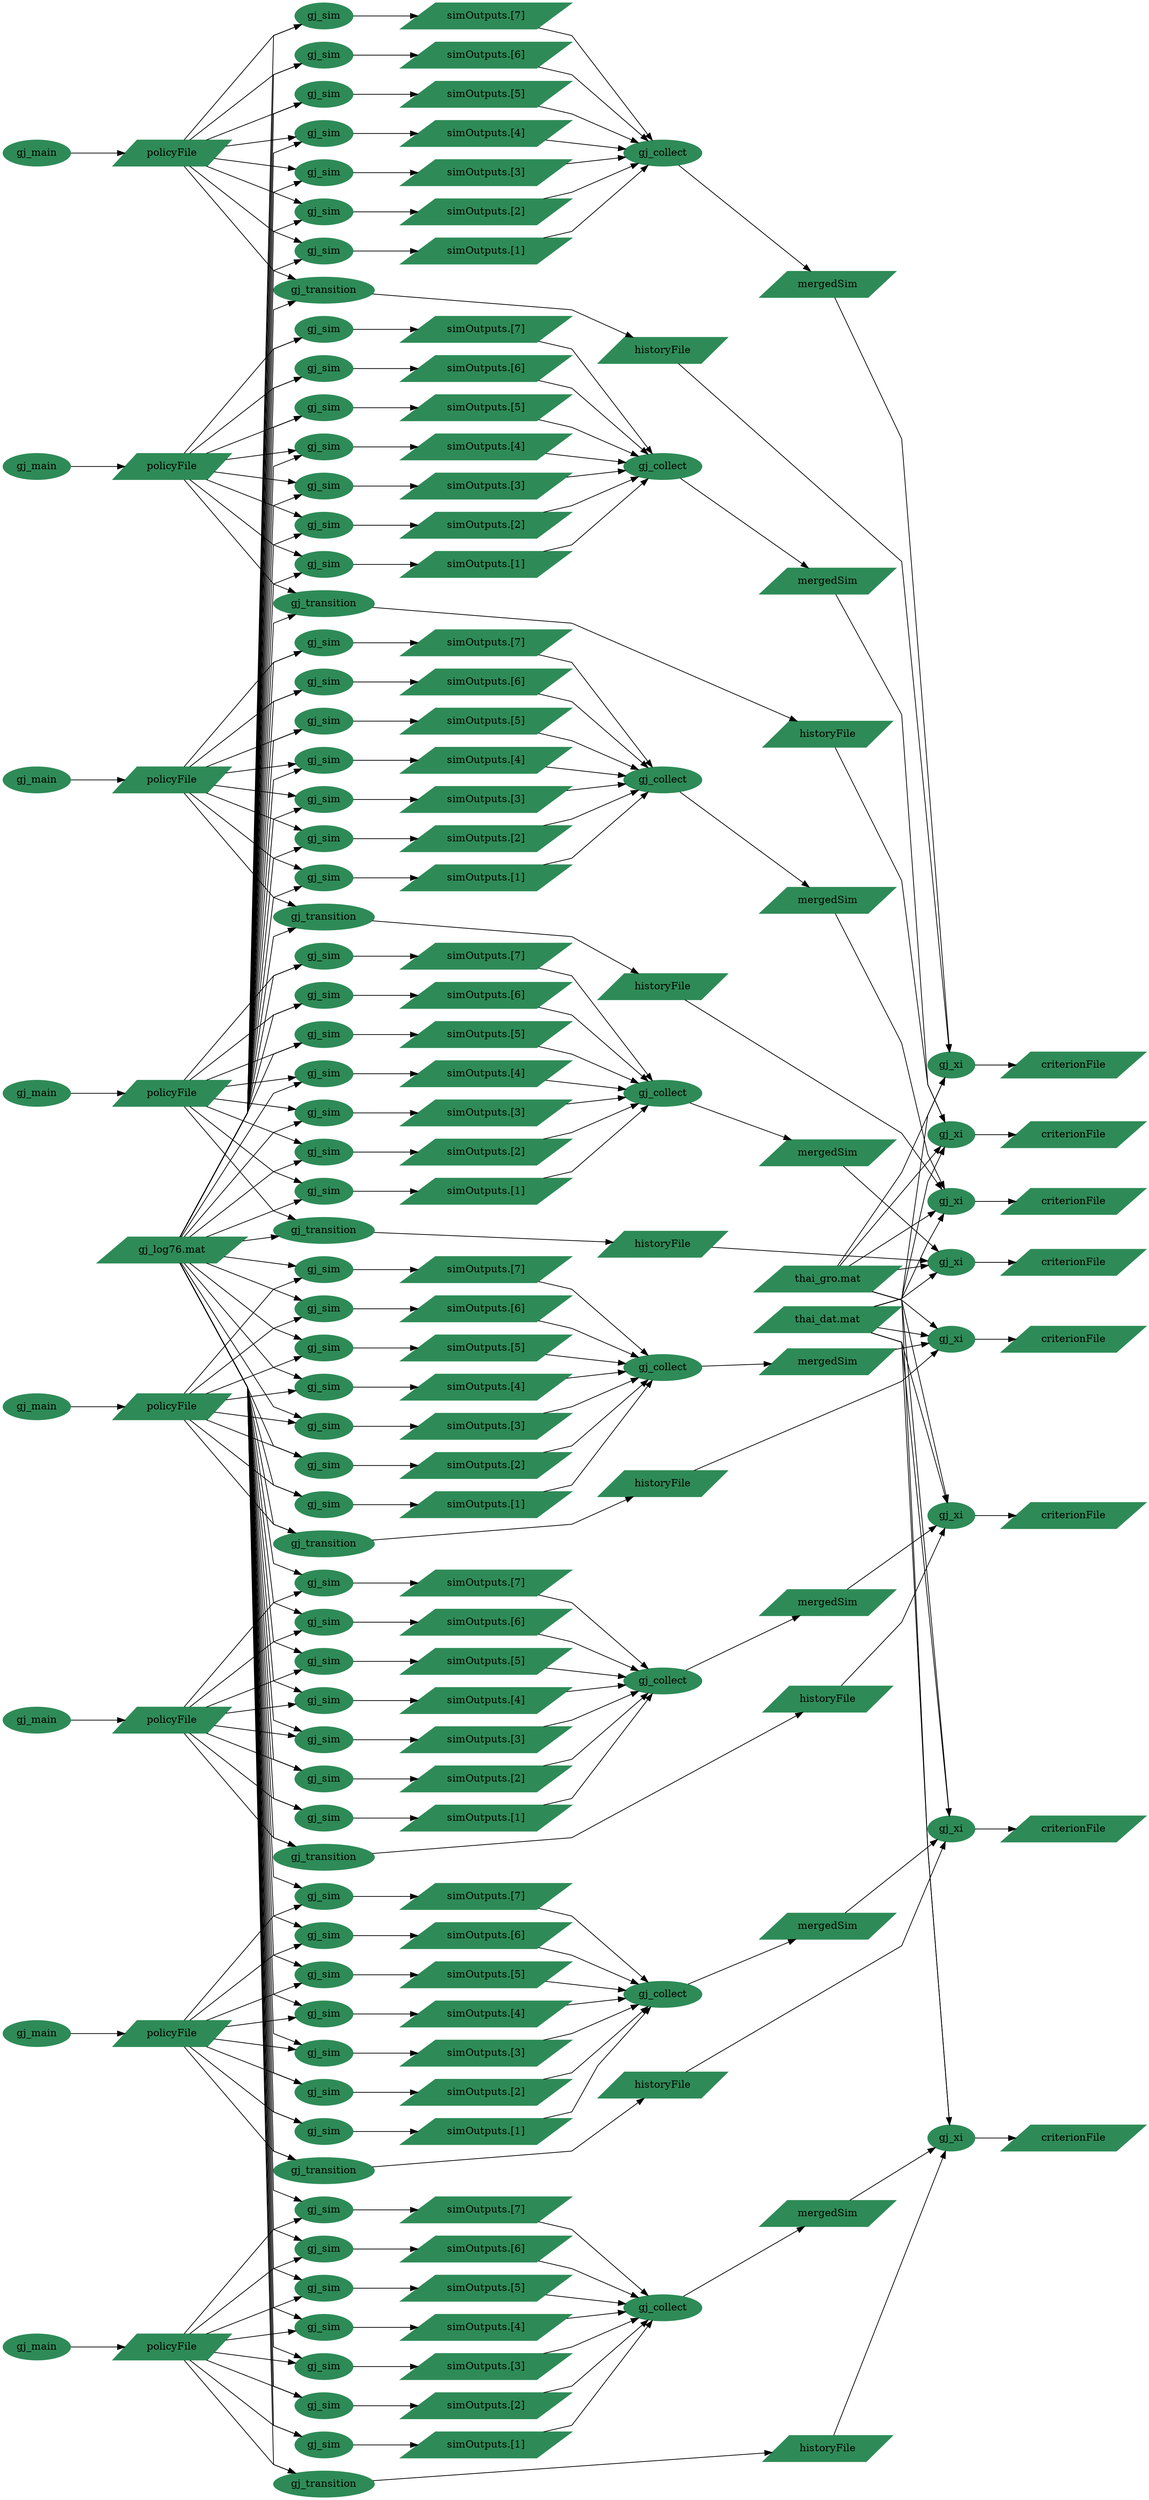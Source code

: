 digraph SwiftProvenance {
	graph [splines="compound", rankdir="LR"];
	node [color="seagreen", style="filled"];
	"3-0-0-0-0-1" [label="gj_main"]
	"policy-1-5-0.98-1.054-0.97.mat" [shape=parallelogram,label="policyFile"]
	"3-0-0-0-0-1" -> "policy-1-5-0.98-1.054-0.97.mat"
	"3-0-0-0-0-2-3" [label="gj_sim"]
	"policy-1-5-0.98-1.054-0.97.mat" [shape=parallelogram]
	"policy-1-5-0.98-1.054-0.97.mat" -> "3-0-0-0-0-2-3"
	"gj_log76.mat" [shape=parallelogram]
	"gj_log76.mat" -> "3-0-0-0-0-2-3"
	"sim-1-5-0.98-1.054-0.97_0004.mat" [shape=parallelogram,label="simOutputs.[4]"]
	"3-0-0-0-0-2-3" -> "sim-1-5-0.98-1.054-0.97_0004.mat"
	"3-0-0-0-0-2-2" [label="gj_sim"]
	"policy-1-5-0.98-1.054-0.97.mat" [shape=parallelogram]
	"policy-1-5-0.98-1.054-0.97.mat" -> "3-0-0-0-0-2-2"
	"gj_log76.mat" [shape=parallelogram]
	"gj_log76.mat" -> "3-0-0-0-0-2-2"
	"sim-1-5-0.98-1.054-0.97_0003.mat" [shape=parallelogram,label="simOutputs.[3]"]
	"3-0-0-0-0-2-2" -> "sim-1-5-0.98-1.054-0.97_0003.mat"
	"3-0-0-0-0-2-1" [label="gj_sim"]
	"policy-1-5-0.98-1.054-0.97.mat" [shape=parallelogram]
	"policy-1-5-0.98-1.054-0.97.mat" -> "3-0-0-0-0-2-1"
	"gj_log76.mat" [shape=parallelogram]
	"gj_log76.mat" -> "3-0-0-0-0-2-1"
	"sim-1-5-0.98-1.054-0.97_0002.mat" [shape=parallelogram,label="simOutputs.[2]"]
	"3-0-0-0-0-2-1" -> "sim-1-5-0.98-1.054-0.97_0002.mat"
	"3-0-0-0-0-2-0" [label="gj_sim"]
	"policy-1-5-0.98-1.054-0.97.mat" [shape=parallelogram]
	"policy-1-5-0.98-1.054-0.97.mat" -> "3-0-0-0-0-2-0"
	"gj_log76.mat" [shape=parallelogram]
	"gj_log76.mat" -> "3-0-0-0-0-2-0"
	"sim-1-5-0.98-1.054-0.97_0001.mat" [shape=parallelogram,label="simOutputs.[1]"]
	"3-0-0-0-0-2-0" -> "sim-1-5-0.98-1.054-0.97_0001.mat"
	"3-0-0-0-0-2-6" [label="gj_sim"]
	"policy-1-5-0.98-1.054-0.97.mat" [shape=parallelogram]
	"policy-1-5-0.98-1.054-0.97.mat" -> "3-0-0-0-0-2-6"
	"gj_log76.mat" [shape=parallelogram]
	"gj_log76.mat" -> "3-0-0-0-0-2-6"
	"sim-1-5-0.98-1.054-0.97_0007.mat" [shape=parallelogram,label="simOutputs.[7]"]
	"3-0-0-0-0-2-6" -> "sim-1-5-0.98-1.054-0.97_0007.mat"
	"3-0-0-0-0-2-5" [label="gj_sim"]
	"policy-1-5-0.98-1.054-0.97.mat" [shape=parallelogram]
	"policy-1-5-0.98-1.054-0.97.mat" -> "3-0-0-0-0-2-5"
	"gj_log76.mat" [shape=parallelogram]
	"gj_log76.mat" -> "3-0-0-0-0-2-5"
	"sim-1-5-0.98-1.054-0.97_0006.mat" [shape=parallelogram,label="simOutputs.[6]"]
	"3-0-0-0-0-2-5" -> "sim-1-5-0.98-1.054-0.97_0006.mat"
	"3-0-0-0-0-2-4" [label="gj_sim"]
	"policy-1-5-0.98-1.054-0.97.mat" [shape=parallelogram]
	"policy-1-5-0.98-1.054-0.97.mat" -> "3-0-0-0-0-2-4"
	"gj_log76.mat" [shape=parallelogram]
	"gj_log76.mat" -> "3-0-0-0-0-2-4"
	"sim-1-5-0.98-1.054-0.97_0005.mat" [shape=parallelogram,label="simOutputs.[5]"]
	"3-0-0-0-0-2-4" -> "sim-1-5-0.98-1.054-0.97_0005.mat"
	"3-0-0-0-0-3" [label="gj_collect"]
	"sim-1-5-0.98-1.054-0.97_0003.mat" [shape=parallelogram]
	"sim-1-5-0.98-1.054-0.97_0003.mat" -> "3-0-0-0-0-3"
	"sim-1-5-0.98-1.054-0.97_0002.mat" [shape=parallelogram]
	"sim-1-5-0.98-1.054-0.97_0002.mat" -> "3-0-0-0-0-3"
	"sim-1-5-0.98-1.054-0.97_0001.mat" [shape=parallelogram]
	"sim-1-5-0.98-1.054-0.97_0001.mat" -> "3-0-0-0-0-3"
	"sim-1-5-0.98-1.054-0.97_0007.mat" [shape=parallelogram]
	"sim-1-5-0.98-1.054-0.97_0007.mat" -> "3-0-0-0-0-3"
	"sim-1-5-0.98-1.054-0.97_0006.mat" [shape=parallelogram]
	"sim-1-5-0.98-1.054-0.97_0006.mat" -> "3-0-0-0-0-3"
	"sim-1-5-0.98-1.054-0.97_0005.mat" [shape=parallelogram]
	"sim-1-5-0.98-1.054-0.97_0005.mat" -> "3-0-0-0-0-3"
	"sim-1-5-0.98-1.054-0.97_0004.mat" [shape=parallelogram]
	"sim-1-5-0.98-1.054-0.97_0004.mat" -> "3-0-0-0-0-3"
	"mergedSim-1-5-0.98-1.054-0.97.mat" [shape=parallelogram,label="mergedSim"]
	"3-0-0-0-0-3" -> "mergedSim-1-5-0.98-1.054-0.97.mat"
	"3-0-0-0-0-4" [label="gj_transition"]
	"policy-1-5-0.98-1.054-0.97.mat" [shape=parallelogram]
	"policy-1-5-0.98-1.054-0.97.mat" -> "3-0-0-0-0-4"
	"gj_log76.mat" [shape=parallelogram]
	"gj_log76.mat" -> "3-0-0-0-0-4"
	"history-1-5-0.98-1.054-0.97.mat" [shape=parallelogram,label="historyFile"]
	"3-0-0-0-0-4" -> "history-1-5-0.98-1.054-0.97.mat"
	"3-0-0-0-0-5" [label="gj_xi"]
	"history-1-5-0.98-1.054-0.97.mat" [shape=parallelogram]
	"history-1-5-0.98-1.054-0.97.mat" -> "3-0-0-0-0-5"
	"mergedSim-1-5-0.98-1.054-0.97.mat" [shape=parallelogram]
	"mergedSim-1-5-0.98-1.054-0.97.mat" -> "3-0-0-0-0-5"
	"thai_gro.mat" [shape=parallelogram]
	"thai_gro.mat" -> "3-0-0-0-0-5"
	"thai_dat.mat" [shape=parallelogram]
	"thai_dat.mat" -> "3-0-0-0-0-5"
	"criterion-1-5-0.98-1.054-0.97.mat" [shape=parallelogram,label="criterionFile"]
	"3-0-0-0-0-5" -> "criterion-1-5-0.98-1.054-0.97.mat"
	"2-0-0-0-0-1" [label="gj_main"]
	"policy-1-5-0.98-1.054-0.965.mat" [shape=parallelogram,label="policyFile"]
	"2-0-0-0-0-1" -> "policy-1-5-0.98-1.054-0.965.mat"
	"2-0-0-0-0-2-3" [label="gj_sim"]
	"policy-1-5-0.98-1.054-0.965.mat" [shape=parallelogram]
	"policy-1-5-0.98-1.054-0.965.mat" -> "2-0-0-0-0-2-3"
	"gj_log76.mat" [shape=parallelogram]
	"gj_log76.mat" -> "2-0-0-0-0-2-3"
	"sim-1-5-0.98-1.054-0.965_0004.mat" [shape=parallelogram,label="simOutputs.[4]"]
	"2-0-0-0-0-2-3" -> "sim-1-5-0.98-1.054-0.965_0004.mat"
	"2-0-0-0-0-2-2" [label="gj_sim"]
	"policy-1-5-0.98-1.054-0.965.mat" [shape=parallelogram]
	"policy-1-5-0.98-1.054-0.965.mat" -> "2-0-0-0-0-2-2"
	"gj_log76.mat" [shape=parallelogram]
	"gj_log76.mat" -> "2-0-0-0-0-2-2"
	"sim-1-5-0.98-1.054-0.965_0003.mat" [shape=parallelogram,label="simOutputs.[3]"]
	"2-0-0-0-0-2-2" -> "sim-1-5-0.98-1.054-0.965_0003.mat"
	"2-0-0-0-0-2-1" [label="gj_sim"]
	"policy-1-5-0.98-1.054-0.965.mat" [shape=parallelogram]
	"policy-1-5-0.98-1.054-0.965.mat" -> "2-0-0-0-0-2-1"
	"gj_log76.mat" [shape=parallelogram]
	"gj_log76.mat" -> "2-0-0-0-0-2-1"
	"sim-1-5-0.98-1.054-0.965_0002.mat" [shape=parallelogram,label="simOutputs.[2]"]
	"2-0-0-0-0-2-1" -> "sim-1-5-0.98-1.054-0.965_0002.mat"
	"2-0-0-0-0-2-0" [label="gj_sim"]
	"policy-1-5-0.98-1.054-0.965.mat" [shape=parallelogram]
	"policy-1-5-0.98-1.054-0.965.mat" -> "2-0-0-0-0-2-0"
	"gj_log76.mat" [shape=parallelogram]
	"gj_log76.mat" -> "2-0-0-0-0-2-0"
	"sim-1-5-0.98-1.054-0.965_0001.mat" [shape=parallelogram,label="simOutputs.[1]"]
	"2-0-0-0-0-2-0" -> "sim-1-5-0.98-1.054-0.965_0001.mat"
	"2-0-0-0-0-2-6" [label="gj_sim"]
	"policy-1-5-0.98-1.054-0.965.mat" [shape=parallelogram]
	"policy-1-5-0.98-1.054-0.965.mat" -> "2-0-0-0-0-2-6"
	"gj_log76.mat" [shape=parallelogram]
	"gj_log76.mat" -> "2-0-0-0-0-2-6"
	"sim-1-5-0.98-1.054-0.965_0007.mat" [shape=parallelogram,label="simOutputs.[7]"]
	"2-0-0-0-0-2-6" -> "sim-1-5-0.98-1.054-0.965_0007.mat"
	"2-0-0-0-0-2-5" [label="gj_sim"]
	"policy-1-5-0.98-1.054-0.965.mat" [shape=parallelogram]
	"policy-1-5-0.98-1.054-0.965.mat" -> "2-0-0-0-0-2-5"
	"gj_log76.mat" [shape=parallelogram]
	"gj_log76.mat" -> "2-0-0-0-0-2-5"
	"sim-1-5-0.98-1.054-0.965_0006.mat" [shape=parallelogram,label="simOutputs.[6]"]
	"2-0-0-0-0-2-5" -> "sim-1-5-0.98-1.054-0.965_0006.mat"
	"2-0-0-0-0-2-4" [label="gj_sim"]
	"policy-1-5-0.98-1.054-0.965.mat" [shape=parallelogram]
	"policy-1-5-0.98-1.054-0.965.mat" -> "2-0-0-0-0-2-4"
	"gj_log76.mat" [shape=parallelogram]
	"gj_log76.mat" -> "2-0-0-0-0-2-4"
	"sim-1-5-0.98-1.054-0.965_0005.mat" [shape=parallelogram,label="simOutputs.[5]"]
	"2-0-0-0-0-2-4" -> "sim-1-5-0.98-1.054-0.965_0005.mat"
	"2-0-0-0-0-3" [label="gj_collect"]
	"sim-1-5-0.98-1.054-0.965_0003.mat" [shape=parallelogram]
	"sim-1-5-0.98-1.054-0.965_0003.mat" -> "2-0-0-0-0-3"
	"sim-1-5-0.98-1.054-0.965_0002.mat" [shape=parallelogram]
	"sim-1-5-0.98-1.054-0.965_0002.mat" -> "2-0-0-0-0-3"
	"sim-1-5-0.98-1.054-0.965_0001.mat" [shape=parallelogram]
	"sim-1-5-0.98-1.054-0.965_0001.mat" -> "2-0-0-0-0-3"
	"sim-1-5-0.98-1.054-0.965_0007.mat" [shape=parallelogram]
	"sim-1-5-0.98-1.054-0.965_0007.mat" -> "2-0-0-0-0-3"
	"sim-1-5-0.98-1.054-0.965_0006.mat" [shape=parallelogram]
	"sim-1-5-0.98-1.054-0.965_0006.mat" -> "2-0-0-0-0-3"
	"sim-1-5-0.98-1.054-0.965_0005.mat" [shape=parallelogram]
	"sim-1-5-0.98-1.054-0.965_0005.mat" -> "2-0-0-0-0-3"
	"sim-1-5-0.98-1.054-0.965_0004.mat" [shape=parallelogram]
	"sim-1-5-0.98-1.054-0.965_0004.mat" -> "2-0-0-0-0-3"
	"mergedSim-1-5-0.98-1.054-0.965.mat" [shape=parallelogram,label="mergedSim"]
	"2-0-0-0-0-3" -> "mergedSim-1-5-0.98-1.054-0.965.mat"
	"2-0-0-0-0-4" [label="gj_transition"]
	"policy-1-5-0.98-1.054-0.965.mat" [shape=parallelogram]
	"policy-1-5-0.98-1.054-0.965.mat" -> "2-0-0-0-0-4"
	"gj_log76.mat" [shape=parallelogram]
	"gj_log76.mat" -> "2-0-0-0-0-4"
	"history-1-5-0.98-1.054-0.965.mat" [shape=parallelogram,label="historyFile"]
	"2-0-0-0-0-4" -> "history-1-5-0.98-1.054-0.965.mat"
	"2-0-0-0-0-5" [label="gj_xi"]
	"history-1-5-0.98-1.054-0.965.mat" [shape=parallelogram]
	"history-1-5-0.98-1.054-0.965.mat" -> "2-0-0-0-0-5"
	"mergedSim-1-5-0.98-1.054-0.965.mat" [shape=parallelogram]
	"mergedSim-1-5-0.98-1.054-0.965.mat" -> "2-0-0-0-0-5"
	"thai_gro.mat" [shape=parallelogram]
	"thai_gro.mat" -> "2-0-0-0-0-5"
	"thai_dat.mat" [shape=parallelogram]
	"thai_dat.mat" -> "2-0-0-0-0-5"
	"criterion-1-5-0.98-1.054-0.965.mat" [shape=parallelogram,label="criterionFile"]
	"2-0-0-0-0-5" -> "criterion-1-5-0.98-1.054-0.965.mat"
	"1-0-0-0-0-1" [label="gj_main"]
	"policy-1-5-0.98-1.054-0.96.mat" [shape=parallelogram,label="policyFile"]
	"1-0-0-0-0-1" -> "policy-1-5-0.98-1.054-0.96.mat"
	"1-0-0-0-0-2-3" [label="gj_sim"]
	"policy-1-5-0.98-1.054-0.96.mat" [shape=parallelogram]
	"policy-1-5-0.98-1.054-0.96.mat" -> "1-0-0-0-0-2-3"
	"gj_log76.mat" [shape=parallelogram]
	"gj_log76.mat" -> "1-0-0-0-0-2-3"
	"sim-1-5-0.98-1.054-0.96_0004.mat" [shape=parallelogram,label="simOutputs.[4]"]
	"1-0-0-0-0-2-3" -> "sim-1-5-0.98-1.054-0.96_0004.mat"
	"1-0-0-0-0-2-2" [label="gj_sim"]
	"policy-1-5-0.98-1.054-0.96.mat" [shape=parallelogram]
	"policy-1-5-0.98-1.054-0.96.mat" -> "1-0-0-0-0-2-2"
	"gj_log76.mat" [shape=parallelogram]
	"gj_log76.mat" -> "1-0-0-0-0-2-2"
	"sim-1-5-0.98-1.054-0.96_0003.mat" [shape=parallelogram,label="simOutputs.[3]"]
	"1-0-0-0-0-2-2" -> "sim-1-5-0.98-1.054-0.96_0003.mat"
	"1-0-0-0-0-2-1" [label="gj_sim"]
	"policy-1-5-0.98-1.054-0.96.mat" [shape=parallelogram]
	"policy-1-5-0.98-1.054-0.96.mat" -> "1-0-0-0-0-2-1"
	"gj_log76.mat" [shape=parallelogram]
	"gj_log76.mat" -> "1-0-0-0-0-2-1"
	"sim-1-5-0.98-1.054-0.96_0002.mat" [shape=parallelogram,label="simOutputs.[2]"]
	"1-0-0-0-0-2-1" -> "sim-1-5-0.98-1.054-0.96_0002.mat"
	"1-0-0-0-0-2-0" [label="gj_sim"]
	"policy-1-5-0.98-1.054-0.96.mat" [shape=parallelogram]
	"policy-1-5-0.98-1.054-0.96.mat" -> "1-0-0-0-0-2-0"
	"gj_log76.mat" [shape=parallelogram]
	"gj_log76.mat" -> "1-0-0-0-0-2-0"
	"sim-1-5-0.98-1.054-0.96_0001.mat" [shape=parallelogram,label="simOutputs.[1]"]
	"1-0-0-0-0-2-0" -> "sim-1-5-0.98-1.054-0.96_0001.mat"
	"1-0-0-0-0-2-6" [label="gj_sim"]
	"policy-1-5-0.98-1.054-0.96.mat" [shape=parallelogram]
	"policy-1-5-0.98-1.054-0.96.mat" -> "1-0-0-0-0-2-6"
	"gj_log76.mat" [shape=parallelogram]
	"gj_log76.mat" -> "1-0-0-0-0-2-6"
	"sim-1-5-0.98-1.054-0.96_0007.mat" [shape=parallelogram,label="simOutputs.[7]"]
	"1-0-0-0-0-2-6" -> "sim-1-5-0.98-1.054-0.96_0007.mat"
	"1-0-0-0-0-2-5" [label="gj_sim"]
	"policy-1-5-0.98-1.054-0.96.mat" [shape=parallelogram]
	"policy-1-5-0.98-1.054-0.96.mat" -> "1-0-0-0-0-2-5"
	"gj_log76.mat" [shape=parallelogram]
	"gj_log76.mat" -> "1-0-0-0-0-2-5"
	"sim-1-5-0.98-1.054-0.96_0006.mat" [shape=parallelogram,label="simOutputs.[6]"]
	"1-0-0-0-0-2-5" -> "sim-1-5-0.98-1.054-0.96_0006.mat"
	"1-0-0-0-0-2-4" [label="gj_sim"]
	"policy-1-5-0.98-1.054-0.96.mat" [shape=parallelogram]
	"policy-1-5-0.98-1.054-0.96.mat" -> "1-0-0-0-0-2-4"
	"gj_log76.mat" [shape=parallelogram]
	"gj_log76.mat" -> "1-0-0-0-0-2-4"
	"sim-1-5-0.98-1.054-0.96_0005.mat" [shape=parallelogram,label="simOutputs.[5]"]
	"1-0-0-0-0-2-4" -> "sim-1-5-0.98-1.054-0.96_0005.mat"
	"1-0-0-0-0-3" [label="gj_collect"]
	"sim-1-5-0.98-1.054-0.96_0003.mat" [shape=parallelogram]
	"sim-1-5-0.98-1.054-0.96_0003.mat" -> "1-0-0-0-0-3"
	"sim-1-5-0.98-1.054-0.96_0002.mat" [shape=parallelogram]
	"sim-1-5-0.98-1.054-0.96_0002.mat" -> "1-0-0-0-0-3"
	"sim-1-5-0.98-1.054-0.96_0001.mat" [shape=parallelogram]
	"sim-1-5-0.98-1.054-0.96_0001.mat" -> "1-0-0-0-0-3"
	"sim-1-5-0.98-1.054-0.96_0007.mat" [shape=parallelogram]
	"sim-1-5-0.98-1.054-0.96_0007.mat" -> "1-0-0-0-0-3"
	"sim-1-5-0.98-1.054-0.96_0006.mat" [shape=parallelogram]
	"sim-1-5-0.98-1.054-0.96_0006.mat" -> "1-0-0-0-0-3"
	"sim-1-5-0.98-1.054-0.96_0005.mat" [shape=parallelogram]
	"sim-1-5-0.98-1.054-0.96_0005.mat" -> "1-0-0-0-0-3"
	"sim-1-5-0.98-1.054-0.96_0004.mat" [shape=parallelogram]
	"sim-1-5-0.98-1.054-0.96_0004.mat" -> "1-0-0-0-0-3"
	"mergedSim-1-5-0.98-1.054-0.96.mat" [shape=parallelogram,label="mergedSim"]
	"1-0-0-0-0-3" -> "mergedSim-1-5-0.98-1.054-0.96.mat"
	"1-0-0-0-0-4" [label="gj_transition"]
	"policy-1-5-0.98-1.054-0.96.mat" [shape=parallelogram]
	"policy-1-5-0.98-1.054-0.96.mat" -> "1-0-0-0-0-4"
	"gj_log76.mat" [shape=parallelogram]
	"gj_log76.mat" -> "1-0-0-0-0-4"
	"history-1-5-0.98-1.054-0.96.mat" [shape=parallelogram,label="historyFile"]
	"1-0-0-0-0-4" -> "history-1-5-0.98-1.054-0.96.mat"
	"1-0-0-0-0-5" [label="gj_xi"]
	"history-1-5-0.98-1.054-0.96.mat" [shape=parallelogram]
	"history-1-5-0.98-1.054-0.96.mat" -> "1-0-0-0-0-5"
	"mergedSim-1-5-0.98-1.054-0.96.mat" [shape=parallelogram]
	"mergedSim-1-5-0.98-1.054-0.96.mat" -> "1-0-0-0-0-5"
	"thai_gro.mat" [shape=parallelogram]
	"thai_gro.mat" -> "1-0-0-0-0-5"
	"thai_dat.mat" [shape=parallelogram]
	"thai_dat.mat" -> "1-0-0-0-0-5"
	"criterion-1-5-0.98-1.054-0.96.mat" [shape=parallelogram,label="criterionFile"]
	"1-0-0-0-0-5" -> "criterion-1-5-0.98-1.054-0.96.mat"
	"0-0-0-0-0-1" [label="gj_main"]
	"policy-1-5-0.98-1.054-0.955.mat" [shape=parallelogram,label="policyFile"]
	"0-0-0-0-0-1" -> "policy-1-5-0.98-1.054-0.955.mat"
	"0-0-0-0-0-2-3" [label="gj_sim"]
	"policy-1-5-0.98-1.054-0.955.mat" [shape=parallelogram]
	"policy-1-5-0.98-1.054-0.955.mat" -> "0-0-0-0-0-2-3"
	"gj_log76.mat" [shape=parallelogram]
	"gj_log76.mat" -> "0-0-0-0-0-2-3"
	"sim-1-5-0.98-1.054-0.955_0004.mat" [shape=parallelogram,label="simOutputs.[4]"]
	"0-0-0-0-0-2-3" -> "sim-1-5-0.98-1.054-0.955_0004.mat"
	"0-0-0-0-0-2-2" [label="gj_sim"]
	"policy-1-5-0.98-1.054-0.955.mat" [shape=parallelogram]
	"policy-1-5-0.98-1.054-0.955.mat" -> "0-0-0-0-0-2-2"
	"gj_log76.mat" [shape=parallelogram]
	"gj_log76.mat" -> "0-0-0-0-0-2-2"
	"sim-1-5-0.98-1.054-0.955_0003.mat" [shape=parallelogram,label="simOutputs.[3]"]
	"0-0-0-0-0-2-2" -> "sim-1-5-0.98-1.054-0.955_0003.mat"
	"0-0-0-0-0-2-1" [label="gj_sim"]
	"policy-1-5-0.98-1.054-0.955.mat" [shape=parallelogram]
	"policy-1-5-0.98-1.054-0.955.mat" -> "0-0-0-0-0-2-1"
	"gj_log76.mat" [shape=parallelogram]
	"gj_log76.mat" -> "0-0-0-0-0-2-1"
	"sim-1-5-0.98-1.054-0.955_0002.mat" [shape=parallelogram,label="simOutputs.[2]"]
	"0-0-0-0-0-2-1" -> "sim-1-5-0.98-1.054-0.955_0002.mat"
	"0-0-0-0-0-2-0" [label="gj_sim"]
	"policy-1-5-0.98-1.054-0.955.mat" [shape=parallelogram]
	"policy-1-5-0.98-1.054-0.955.mat" -> "0-0-0-0-0-2-0"
	"gj_log76.mat" [shape=parallelogram]
	"gj_log76.mat" -> "0-0-0-0-0-2-0"
	"sim-1-5-0.98-1.054-0.955_0001.mat" [shape=parallelogram,label="simOutputs.[1]"]
	"0-0-0-0-0-2-0" -> "sim-1-5-0.98-1.054-0.955_0001.mat"
	"0-0-0-0-0-2-6" [label="gj_sim"]
	"policy-1-5-0.98-1.054-0.955.mat" [shape=parallelogram]
	"policy-1-5-0.98-1.054-0.955.mat" -> "0-0-0-0-0-2-6"
	"gj_log76.mat" [shape=parallelogram]
	"gj_log76.mat" -> "0-0-0-0-0-2-6"
	"sim-1-5-0.98-1.054-0.955_0007.mat" [shape=parallelogram,label="simOutputs.[7]"]
	"0-0-0-0-0-2-6" -> "sim-1-5-0.98-1.054-0.955_0007.mat"
	"0-0-0-0-0-2-5" [label="gj_sim"]
	"policy-1-5-0.98-1.054-0.955.mat" [shape=parallelogram]
	"policy-1-5-0.98-1.054-0.955.mat" -> "0-0-0-0-0-2-5"
	"gj_log76.mat" [shape=parallelogram]
	"gj_log76.mat" -> "0-0-0-0-0-2-5"
	"sim-1-5-0.98-1.054-0.955_0006.mat" [shape=parallelogram,label="simOutputs.[6]"]
	"0-0-0-0-0-2-5" -> "sim-1-5-0.98-1.054-0.955_0006.mat"
	"0-0-0-0-0-2-4" [label="gj_sim"]
	"policy-1-5-0.98-1.054-0.955.mat" [shape=parallelogram]
	"policy-1-5-0.98-1.054-0.955.mat" -> "0-0-0-0-0-2-4"
	"gj_log76.mat" [shape=parallelogram]
	"gj_log76.mat" -> "0-0-0-0-0-2-4"
	"sim-1-5-0.98-1.054-0.955_0005.mat" [shape=parallelogram,label="simOutputs.[5]"]
	"0-0-0-0-0-2-4" -> "sim-1-5-0.98-1.054-0.955_0005.mat"
	"0-0-0-0-0-3" [label="gj_collect"]
	"sim-1-5-0.98-1.054-0.955_0003.mat" [shape=parallelogram]
	"sim-1-5-0.98-1.054-0.955_0003.mat" -> "0-0-0-0-0-3"
	"sim-1-5-0.98-1.054-0.955_0002.mat" [shape=parallelogram]
	"sim-1-5-0.98-1.054-0.955_0002.mat" -> "0-0-0-0-0-3"
	"sim-1-5-0.98-1.054-0.955_0001.mat" [shape=parallelogram]
	"sim-1-5-0.98-1.054-0.955_0001.mat" -> "0-0-0-0-0-3"
	"sim-1-5-0.98-1.054-0.955_0007.mat" [shape=parallelogram]
	"sim-1-5-0.98-1.054-0.955_0007.mat" -> "0-0-0-0-0-3"
	"sim-1-5-0.98-1.054-0.955_0006.mat" [shape=parallelogram]
	"sim-1-5-0.98-1.054-0.955_0006.mat" -> "0-0-0-0-0-3"
	"sim-1-5-0.98-1.054-0.955_0005.mat" [shape=parallelogram]
	"sim-1-5-0.98-1.054-0.955_0005.mat" -> "0-0-0-0-0-3"
	"sim-1-5-0.98-1.054-0.955_0004.mat" [shape=parallelogram]
	"sim-1-5-0.98-1.054-0.955_0004.mat" -> "0-0-0-0-0-3"
	"mergedSim-1-5-0.98-1.054-0.955.mat" [shape=parallelogram,label="mergedSim"]
	"0-0-0-0-0-3" -> "mergedSim-1-5-0.98-1.054-0.955.mat"
	"0-0-0-0-0-4" [label="gj_transition"]
	"policy-1-5-0.98-1.054-0.955.mat" [shape=parallelogram]
	"policy-1-5-0.98-1.054-0.955.mat" -> "0-0-0-0-0-4"
	"gj_log76.mat" [shape=parallelogram]
	"gj_log76.mat" -> "0-0-0-0-0-4"
	"history-1-5-0.98-1.054-0.955.mat" [shape=parallelogram,label="historyFile"]
	"0-0-0-0-0-4" -> "history-1-5-0.98-1.054-0.955.mat"
	"0-0-0-0-0-5" [label="gj_xi"]
	"history-1-5-0.98-1.054-0.955.mat" [shape=parallelogram]
	"history-1-5-0.98-1.054-0.955.mat" -> "0-0-0-0-0-5"
	"mergedSim-1-5-0.98-1.054-0.955.mat" [shape=parallelogram]
	"mergedSim-1-5-0.98-1.054-0.955.mat" -> "0-0-0-0-0-5"
	"thai_gro.mat" [shape=parallelogram]
	"thai_gro.mat" -> "0-0-0-0-0-5"
	"thai_dat.mat" [shape=parallelogram]
	"thai_dat.mat" -> "0-0-0-0-0-5"
	"criterion-1-5-0.98-1.054-0.955.mat" [shape=parallelogram,label="criterionFile"]
	"0-0-0-0-0-5" -> "criterion-1-5-0.98-1.054-0.955.mat"
	"7-0-0-0-0-1" [label="gj_main"]
	"policy-1-5-0.98-1.054-0.99.mat" [shape=parallelogram,label="policyFile"]
	"7-0-0-0-0-1" -> "policy-1-5-0.98-1.054-0.99.mat"
	"7-0-0-0-0-2-3" [label="gj_sim"]
	"policy-1-5-0.98-1.054-0.99.mat" [shape=parallelogram]
	"policy-1-5-0.98-1.054-0.99.mat" -> "7-0-0-0-0-2-3"
	"gj_log76.mat" [shape=parallelogram]
	"gj_log76.mat" -> "7-0-0-0-0-2-3"
	"sim-1-5-0.98-1.054-0.99_0004.mat" [shape=parallelogram,label="simOutputs.[4]"]
	"7-0-0-0-0-2-3" -> "sim-1-5-0.98-1.054-0.99_0004.mat"
	"7-0-0-0-0-2-2" [label="gj_sim"]
	"policy-1-5-0.98-1.054-0.99.mat" [shape=parallelogram]
	"policy-1-5-0.98-1.054-0.99.mat" -> "7-0-0-0-0-2-2"
	"gj_log76.mat" [shape=parallelogram]
	"gj_log76.mat" -> "7-0-0-0-0-2-2"
	"sim-1-5-0.98-1.054-0.99_0003.mat" [shape=parallelogram,label="simOutputs.[3]"]
	"7-0-0-0-0-2-2" -> "sim-1-5-0.98-1.054-0.99_0003.mat"
	"7-0-0-0-0-2-1" [label="gj_sim"]
	"policy-1-5-0.98-1.054-0.99.mat" [shape=parallelogram]
	"policy-1-5-0.98-1.054-0.99.mat" -> "7-0-0-0-0-2-1"
	"gj_log76.mat" [shape=parallelogram]
	"gj_log76.mat" -> "7-0-0-0-0-2-1"
	"sim-1-5-0.98-1.054-0.99_0002.mat" [shape=parallelogram,label="simOutputs.[2]"]
	"7-0-0-0-0-2-1" -> "sim-1-5-0.98-1.054-0.99_0002.mat"
	"7-0-0-0-0-2-0" [label="gj_sim"]
	"policy-1-5-0.98-1.054-0.99.mat" [shape=parallelogram]
	"policy-1-5-0.98-1.054-0.99.mat" -> "7-0-0-0-0-2-0"
	"gj_log76.mat" [shape=parallelogram]
	"gj_log76.mat" -> "7-0-0-0-0-2-0"
	"sim-1-5-0.98-1.054-0.99_0001.mat" [shape=parallelogram,label="simOutputs.[1]"]
	"7-0-0-0-0-2-0" -> "sim-1-5-0.98-1.054-0.99_0001.mat"
	"7-0-0-0-0-2-6" [label="gj_sim"]
	"policy-1-5-0.98-1.054-0.99.mat" [shape=parallelogram]
	"policy-1-5-0.98-1.054-0.99.mat" -> "7-0-0-0-0-2-6"
	"gj_log76.mat" [shape=parallelogram]
	"gj_log76.mat" -> "7-0-0-0-0-2-6"
	"sim-1-5-0.98-1.054-0.99_0007.mat" [shape=parallelogram,label="simOutputs.[7]"]
	"7-0-0-0-0-2-6" -> "sim-1-5-0.98-1.054-0.99_0007.mat"
	"7-0-0-0-0-2-5" [label="gj_sim"]
	"policy-1-5-0.98-1.054-0.99.mat" [shape=parallelogram]
	"policy-1-5-0.98-1.054-0.99.mat" -> "7-0-0-0-0-2-5"
	"gj_log76.mat" [shape=parallelogram]
	"gj_log76.mat" -> "7-0-0-0-0-2-5"
	"sim-1-5-0.98-1.054-0.99_0006.mat" [shape=parallelogram,label="simOutputs.[6]"]
	"7-0-0-0-0-2-5" -> "sim-1-5-0.98-1.054-0.99_0006.mat"
	"7-0-0-0-0-2-4" [label="gj_sim"]
	"policy-1-5-0.98-1.054-0.99.mat" [shape=parallelogram]
	"policy-1-5-0.98-1.054-0.99.mat" -> "7-0-0-0-0-2-4"
	"gj_log76.mat" [shape=parallelogram]
	"gj_log76.mat" -> "7-0-0-0-0-2-4"
	"sim-1-5-0.98-1.054-0.99_0005.mat" [shape=parallelogram,label="simOutputs.[5]"]
	"7-0-0-0-0-2-4" -> "sim-1-5-0.98-1.054-0.99_0005.mat"
	"7-0-0-0-0-3" [label="gj_collect"]
	"sim-1-5-0.98-1.054-0.99_0003.mat" [shape=parallelogram]
	"sim-1-5-0.98-1.054-0.99_0003.mat" -> "7-0-0-0-0-3"
	"sim-1-5-0.98-1.054-0.99_0002.mat" [shape=parallelogram]
	"sim-1-5-0.98-1.054-0.99_0002.mat" -> "7-0-0-0-0-3"
	"sim-1-5-0.98-1.054-0.99_0001.mat" [shape=parallelogram]
	"sim-1-5-0.98-1.054-0.99_0001.mat" -> "7-0-0-0-0-3"
	"sim-1-5-0.98-1.054-0.99_0007.mat" [shape=parallelogram]
	"sim-1-5-0.98-1.054-0.99_0007.mat" -> "7-0-0-0-0-3"
	"sim-1-5-0.98-1.054-0.99_0006.mat" [shape=parallelogram]
	"sim-1-5-0.98-1.054-0.99_0006.mat" -> "7-0-0-0-0-3"
	"sim-1-5-0.98-1.054-0.99_0005.mat" [shape=parallelogram]
	"sim-1-5-0.98-1.054-0.99_0005.mat" -> "7-0-0-0-0-3"
	"sim-1-5-0.98-1.054-0.99_0004.mat" [shape=parallelogram]
	"sim-1-5-0.98-1.054-0.99_0004.mat" -> "7-0-0-0-0-3"
	"mergedSim-1-5-0.98-1.054-0.99.mat" [shape=parallelogram,label="mergedSim"]
	"7-0-0-0-0-3" -> "mergedSim-1-5-0.98-1.054-0.99.mat"
	"7-0-0-0-0-4" [label="gj_transition"]
	"policy-1-5-0.98-1.054-0.99.mat" [shape=parallelogram]
	"policy-1-5-0.98-1.054-0.99.mat" -> "7-0-0-0-0-4"
	"gj_log76.mat" [shape=parallelogram]
	"gj_log76.mat" -> "7-0-0-0-0-4"
	"history-1-5-0.98-1.054-0.99.mat" [shape=parallelogram,label="historyFile"]
	"7-0-0-0-0-4" -> "history-1-5-0.98-1.054-0.99.mat"
	"7-0-0-0-0-5" [label="gj_xi"]
	"history-1-5-0.98-1.054-0.99.mat" [shape=parallelogram]
	"history-1-5-0.98-1.054-0.99.mat" -> "7-0-0-0-0-5"
	"mergedSim-1-5-0.98-1.054-0.99.mat" [shape=parallelogram]
	"mergedSim-1-5-0.98-1.054-0.99.mat" -> "7-0-0-0-0-5"
	"thai_gro.mat" [shape=parallelogram]
	"thai_gro.mat" -> "7-0-0-0-0-5"
	"thai_dat.mat" [shape=parallelogram]
	"thai_dat.mat" -> "7-0-0-0-0-5"
	"criterion-1-5-0.98-1.054-0.99.mat" [shape=parallelogram,label="criterionFile"]
	"7-0-0-0-0-5" -> "criterion-1-5-0.98-1.054-0.99.mat"
	"6-0-0-0-0-1" [label="gj_main"]
	"policy-1-5-0.98-1.054-0.985.mat" [shape=parallelogram,label="policyFile"]
	"6-0-0-0-0-1" -> "policy-1-5-0.98-1.054-0.985.mat"
	"6-0-0-0-0-2-3" [label="gj_sim"]
	"policy-1-5-0.98-1.054-0.985.mat" [shape=parallelogram]
	"policy-1-5-0.98-1.054-0.985.mat" -> "6-0-0-0-0-2-3"
	"gj_log76.mat" [shape=parallelogram]
	"gj_log76.mat" -> "6-0-0-0-0-2-3"
	"sim-1-5-0.98-1.054-0.985_0004.mat" [shape=parallelogram,label="simOutputs.[4]"]
	"6-0-0-0-0-2-3" -> "sim-1-5-0.98-1.054-0.985_0004.mat"
	"6-0-0-0-0-2-2" [label="gj_sim"]
	"policy-1-5-0.98-1.054-0.985.mat" [shape=parallelogram]
	"policy-1-5-0.98-1.054-0.985.mat" -> "6-0-0-0-0-2-2"
	"gj_log76.mat" [shape=parallelogram]
	"gj_log76.mat" -> "6-0-0-0-0-2-2"
	"sim-1-5-0.98-1.054-0.985_0003.mat" [shape=parallelogram,label="simOutputs.[3]"]
	"6-0-0-0-0-2-2" -> "sim-1-5-0.98-1.054-0.985_0003.mat"
	"6-0-0-0-0-2-1" [label="gj_sim"]
	"policy-1-5-0.98-1.054-0.985.mat" [shape=parallelogram]
	"policy-1-5-0.98-1.054-0.985.mat" -> "6-0-0-0-0-2-1"
	"gj_log76.mat" [shape=parallelogram]
	"gj_log76.mat" -> "6-0-0-0-0-2-1"
	"sim-1-5-0.98-1.054-0.985_0002.mat" [shape=parallelogram,label="simOutputs.[2]"]
	"6-0-0-0-0-2-1" -> "sim-1-5-0.98-1.054-0.985_0002.mat"
	"6-0-0-0-0-2-0" [label="gj_sim"]
	"policy-1-5-0.98-1.054-0.985.mat" [shape=parallelogram]
	"policy-1-5-0.98-1.054-0.985.mat" -> "6-0-0-0-0-2-0"
	"gj_log76.mat" [shape=parallelogram]
	"gj_log76.mat" -> "6-0-0-0-0-2-0"
	"sim-1-5-0.98-1.054-0.985_0001.mat" [shape=parallelogram,label="simOutputs.[1]"]
	"6-0-0-0-0-2-0" -> "sim-1-5-0.98-1.054-0.985_0001.mat"
	"6-0-0-0-0-2-6" [label="gj_sim"]
	"policy-1-5-0.98-1.054-0.985.mat" [shape=parallelogram]
	"policy-1-5-0.98-1.054-0.985.mat" -> "6-0-0-0-0-2-6"
	"gj_log76.mat" [shape=parallelogram]
	"gj_log76.mat" -> "6-0-0-0-0-2-6"
	"sim-1-5-0.98-1.054-0.985_0007.mat" [shape=parallelogram,label="simOutputs.[7]"]
	"6-0-0-0-0-2-6" -> "sim-1-5-0.98-1.054-0.985_0007.mat"
	"6-0-0-0-0-2-5" [label="gj_sim"]
	"policy-1-5-0.98-1.054-0.985.mat" [shape=parallelogram]
	"policy-1-5-0.98-1.054-0.985.mat" -> "6-0-0-0-0-2-5"
	"gj_log76.mat" [shape=parallelogram]
	"gj_log76.mat" -> "6-0-0-0-0-2-5"
	"sim-1-5-0.98-1.054-0.985_0006.mat" [shape=parallelogram,label="simOutputs.[6]"]
	"6-0-0-0-0-2-5" -> "sim-1-5-0.98-1.054-0.985_0006.mat"
	"6-0-0-0-0-2-4" [label="gj_sim"]
	"policy-1-5-0.98-1.054-0.985.mat" [shape=parallelogram]
	"policy-1-5-0.98-1.054-0.985.mat" -> "6-0-0-0-0-2-4"
	"gj_log76.mat" [shape=parallelogram]
	"gj_log76.mat" -> "6-0-0-0-0-2-4"
	"sim-1-5-0.98-1.054-0.985_0005.mat" [shape=parallelogram,label="simOutputs.[5]"]
	"6-0-0-0-0-2-4" -> "sim-1-5-0.98-1.054-0.985_0005.mat"
	"6-0-0-0-0-3" [label="gj_collect"]
	"sim-1-5-0.98-1.054-0.985_0003.mat" [shape=parallelogram]
	"sim-1-5-0.98-1.054-0.985_0003.mat" -> "6-0-0-0-0-3"
	"sim-1-5-0.98-1.054-0.985_0002.mat" [shape=parallelogram]
	"sim-1-5-0.98-1.054-0.985_0002.mat" -> "6-0-0-0-0-3"
	"sim-1-5-0.98-1.054-0.985_0001.mat" [shape=parallelogram]
	"sim-1-5-0.98-1.054-0.985_0001.mat" -> "6-0-0-0-0-3"
	"sim-1-5-0.98-1.054-0.985_0007.mat" [shape=parallelogram]
	"sim-1-5-0.98-1.054-0.985_0007.mat" -> "6-0-0-0-0-3"
	"sim-1-5-0.98-1.054-0.985_0006.mat" [shape=parallelogram]
	"sim-1-5-0.98-1.054-0.985_0006.mat" -> "6-0-0-0-0-3"
	"sim-1-5-0.98-1.054-0.985_0005.mat" [shape=parallelogram]
	"sim-1-5-0.98-1.054-0.985_0005.mat" -> "6-0-0-0-0-3"
	"sim-1-5-0.98-1.054-0.985_0004.mat" [shape=parallelogram]
	"sim-1-5-0.98-1.054-0.985_0004.mat" -> "6-0-0-0-0-3"
	"mergedSim-1-5-0.98-1.054-0.985.mat" [shape=parallelogram,label="mergedSim"]
	"6-0-0-0-0-3" -> "mergedSim-1-5-0.98-1.054-0.985.mat"
	"6-0-0-0-0-4" [label="gj_transition"]
	"policy-1-5-0.98-1.054-0.985.mat" [shape=parallelogram]
	"policy-1-5-0.98-1.054-0.985.mat" -> "6-0-0-0-0-4"
	"gj_log76.mat" [shape=parallelogram]
	"gj_log76.mat" -> "6-0-0-0-0-4"
	"history-1-5-0.98-1.054-0.985.mat" [shape=parallelogram,label="historyFile"]
	"6-0-0-0-0-4" -> "history-1-5-0.98-1.054-0.985.mat"
	"6-0-0-0-0-5" [label="gj_xi"]
	"history-1-5-0.98-1.054-0.985.mat" [shape=parallelogram]
	"history-1-5-0.98-1.054-0.985.mat" -> "6-0-0-0-0-5"
	"mergedSim-1-5-0.98-1.054-0.985.mat" [shape=parallelogram]
	"mergedSim-1-5-0.98-1.054-0.985.mat" -> "6-0-0-0-0-5"
	"thai_gro.mat" [shape=parallelogram]
	"thai_gro.mat" -> "6-0-0-0-0-5"
	"thai_dat.mat" [shape=parallelogram]
	"thai_dat.mat" -> "6-0-0-0-0-5"
	"criterion-1-5-0.98-1.054-0.985.mat" [shape=parallelogram,label="criterionFile"]
	"6-0-0-0-0-5" -> "criterion-1-5-0.98-1.054-0.985.mat"
	"5-0-0-0-0-1" [label="gj_main"]
	"policy-1-5-0.98-1.054-0.98.mat" [shape=parallelogram,label="policyFile"]
	"5-0-0-0-0-1" -> "policy-1-5-0.98-1.054-0.98.mat"
	"5-0-0-0-0-2-3" [label="gj_sim"]
	"policy-1-5-0.98-1.054-0.98.mat" [shape=parallelogram]
	"policy-1-5-0.98-1.054-0.98.mat" -> "5-0-0-0-0-2-3"
	"gj_log76.mat" [shape=parallelogram]
	"gj_log76.mat" -> "5-0-0-0-0-2-3"
	"sim-1-5-0.98-1.054-0.98_0004.mat" [shape=parallelogram,label="simOutputs.[4]"]
	"5-0-0-0-0-2-3" -> "sim-1-5-0.98-1.054-0.98_0004.mat"
	"5-0-0-0-0-2-2" [label="gj_sim"]
	"policy-1-5-0.98-1.054-0.98.mat" [shape=parallelogram]
	"policy-1-5-0.98-1.054-0.98.mat" -> "5-0-0-0-0-2-2"
	"gj_log76.mat" [shape=parallelogram]
	"gj_log76.mat" -> "5-0-0-0-0-2-2"
	"sim-1-5-0.98-1.054-0.98_0003.mat" [shape=parallelogram,label="simOutputs.[3]"]
	"5-0-0-0-0-2-2" -> "sim-1-5-0.98-1.054-0.98_0003.mat"
	"5-0-0-0-0-2-1" [label="gj_sim"]
	"policy-1-5-0.98-1.054-0.98.mat" [shape=parallelogram]
	"policy-1-5-0.98-1.054-0.98.mat" -> "5-0-0-0-0-2-1"
	"gj_log76.mat" [shape=parallelogram]
	"gj_log76.mat" -> "5-0-0-0-0-2-1"
	"sim-1-5-0.98-1.054-0.98_0002.mat" [shape=parallelogram,label="simOutputs.[2]"]
	"5-0-0-0-0-2-1" -> "sim-1-5-0.98-1.054-0.98_0002.mat"
	"5-0-0-0-0-2-0" [label="gj_sim"]
	"policy-1-5-0.98-1.054-0.98.mat" [shape=parallelogram]
	"policy-1-5-0.98-1.054-0.98.mat" -> "5-0-0-0-0-2-0"
	"gj_log76.mat" [shape=parallelogram]
	"gj_log76.mat" -> "5-0-0-0-0-2-0"
	"sim-1-5-0.98-1.054-0.98_0001.mat" [shape=parallelogram,label="simOutputs.[1]"]
	"5-0-0-0-0-2-0" -> "sim-1-5-0.98-1.054-0.98_0001.mat"
	"5-0-0-0-0-2-6" [label="gj_sim"]
	"policy-1-5-0.98-1.054-0.98.mat" [shape=parallelogram]
	"policy-1-5-0.98-1.054-0.98.mat" -> "5-0-0-0-0-2-6"
	"gj_log76.mat" [shape=parallelogram]
	"gj_log76.mat" -> "5-0-0-0-0-2-6"
	"sim-1-5-0.98-1.054-0.98_0007.mat" [shape=parallelogram,label="simOutputs.[7]"]
	"5-0-0-0-0-2-6" -> "sim-1-5-0.98-1.054-0.98_0007.mat"
	"5-0-0-0-0-2-5" [label="gj_sim"]
	"policy-1-5-0.98-1.054-0.98.mat" [shape=parallelogram]
	"policy-1-5-0.98-1.054-0.98.mat" -> "5-0-0-0-0-2-5"
	"gj_log76.mat" [shape=parallelogram]
	"gj_log76.mat" -> "5-0-0-0-0-2-5"
	"sim-1-5-0.98-1.054-0.98_0006.mat" [shape=parallelogram,label="simOutputs.[6]"]
	"5-0-0-0-0-2-5" -> "sim-1-5-0.98-1.054-0.98_0006.mat"
	"5-0-0-0-0-2-4" [label="gj_sim"]
	"policy-1-5-0.98-1.054-0.98.mat" [shape=parallelogram]
	"policy-1-5-0.98-1.054-0.98.mat" -> "5-0-0-0-0-2-4"
	"gj_log76.mat" [shape=parallelogram]
	"gj_log76.mat" -> "5-0-0-0-0-2-4"
	"sim-1-5-0.98-1.054-0.98_0005.mat" [shape=parallelogram,label="simOutputs.[5]"]
	"5-0-0-0-0-2-4" -> "sim-1-5-0.98-1.054-0.98_0005.mat"
	"5-0-0-0-0-3" [label="gj_collect"]
	"sim-1-5-0.98-1.054-0.98_0003.mat" [shape=parallelogram]
	"sim-1-5-0.98-1.054-0.98_0003.mat" -> "5-0-0-0-0-3"
	"sim-1-5-0.98-1.054-0.98_0002.mat" [shape=parallelogram]
	"sim-1-5-0.98-1.054-0.98_0002.mat" -> "5-0-0-0-0-3"
	"sim-1-5-0.98-1.054-0.98_0001.mat" [shape=parallelogram]
	"sim-1-5-0.98-1.054-0.98_0001.mat" -> "5-0-0-0-0-3"
	"sim-1-5-0.98-1.054-0.98_0007.mat" [shape=parallelogram]
	"sim-1-5-0.98-1.054-0.98_0007.mat" -> "5-0-0-0-0-3"
	"sim-1-5-0.98-1.054-0.98_0006.mat" [shape=parallelogram]
	"sim-1-5-0.98-1.054-0.98_0006.mat" -> "5-0-0-0-0-3"
	"sim-1-5-0.98-1.054-0.98_0005.mat" [shape=parallelogram]
	"sim-1-5-0.98-1.054-0.98_0005.mat" -> "5-0-0-0-0-3"
	"sim-1-5-0.98-1.054-0.98_0004.mat" [shape=parallelogram]
	"sim-1-5-0.98-1.054-0.98_0004.mat" -> "5-0-0-0-0-3"
	"mergedSim-1-5-0.98-1.054-0.98.mat" [shape=parallelogram,label="mergedSim"]
	"5-0-0-0-0-3" -> "mergedSim-1-5-0.98-1.054-0.98.mat"
	"5-0-0-0-0-4" [label="gj_transition"]
	"policy-1-5-0.98-1.054-0.98.mat" [shape=parallelogram]
	"policy-1-5-0.98-1.054-0.98.mat" -> "5-0-0-0-0-4"
	"gj_log76.mat" [shape=parallelogram]
	"gj_log76.mat" -> "5-0-0-0-0-4"
	"history-1-5-0.98-1.054-0.98.mat" [shape=parallelogram,label="historyFile"]
	"5-0-0-0-0-4" -> "history-1-5-0.98-1.054-0.98.mat"
	"5-0-0-0-0-5" [label="gj_xi"]
	"history-1-5-0.98-1.054-0.98.mat" [shape=parallelogram]
	"history-1-5-0.98-1.054-0.98.mat" -> "5-0-0-0-0-5"
	"mergedSim-1-5-0.98-1.054-0.98.mat" [shape=parallelogram]
	"mergedSim-1-5-0.98-1.054-0.98.mat" -> "5-0-0-0-0-5"
	"thai_gro.mat" [shape=parallelogram]
	"thai_gro.mat" -> "5-0-0-0-0-5"
	"thai_dat.mat" [shape=parallelogram]
	"thai_dat.mat" -> "5-0-0-0-0-5"
	"criterion-1-5-0.98-1.054-0.98.mat" [shape=parallelogram,label="criterionFile"]
	"5-0-0-0-0-5" -> "criterion-1-5-0.98-1.054-0.98.mat"
	"4-0-0-0-0-1" [label="gj_main"]
	"policy-1-5-0.98-1.054-0.975.mat" [shape=parallelogram,label="policyFile"]
	"4-0-0-0-0-1" -> "policy-1-5-0.98-1.054-0.975.mat"
	"4-0-0-0-0-2-3" [label="gj_sim"]
	"policy-1-5-0.98-1.054-0.975.mat" [shape=parallelogram]
	"policy-1-5-0.98-1.054-0.975.mat" -> "4-0-0-0-0-2-3"
	"gj_log76.mat" [shape=parallelogram]
	"gj_log76.mat" -> "4-0-0-0-0-2-3"
	"sim-1-5-0.98-1.054-0.975_0004.mat" [shape=parallelogram,label="simOutputs.[4]"]
	"4-0-0-0-0-2-3" -> "sim-1-5-0.98-1.054-0.975_0004.mat"
	"4-0-0-0-0-2-2" [label="gj_sim"]
	"policy-1-5-0.98-1.054-0.975.mat" [shape=parallelogram]
	"policy-1-5-0.98-1.054-0.975.mat" -> "4-0-0-0-0-2-2"
	"gj_log76.mat" [shape=parallelogram]
	"gj_log76.mat" -> "4-0-0-0-0-2-2"
	"sim-1-5-0.98-1.054-0.975_0003.mat" [shape=parallelogram,label="simOutputs.[3]"]
	"4-0-0-0-0-2-2" -> "sim-1-5-0.98-1.054-0.975_0003.mat"
	"4-0-0-0-0-2-1" [label="gj_sim"]
	"policy-1-5-0.98-1.054-0.975.mat" [shape=parallelogram]
	"policy-1-5-0.98-1.054-0.975.mat" -> "4-0-0-0-0-2-1"
	"gj_log76.mat" [shape=parallelogram]
	"gj_log76.mat" -> "4-0-0-0-0-2-1"
	"sim-1-5-0.98-1.054-0.975_0002.mat" [shape=parallelogram,label="simOutputs.[2]"]
	"4-0-0-0-0-2-1" -> "sim-1-5-0.98-1.054-0.975_0002.mat"
	"4-0-0-0-0-2-0" [label="gj_sim"]
	"policy-1-5-0.98-1.054-0.975.mat" [shape=parallelogram]
	"policy-1-5-0.98-1.054-0.975.mat" -> "4-0-0-0-0-2-0"
	"gj_log76.mat" [shape=parallelogram]
	"gj_log76.mat" -> "4-0-0-0-0-2-0"
	"sim-1-5-0.98-1.054-0.975_0001.mat" [shape=parallelogram,label="simOutputs.[1]"]
	"4-0-0-0-0-2-0" -> "sim-1-5-0.98-1.054-0.975_0001.mat"
	"4-0-0-0-0-2-6" [label="gj_sim"]
	"policy-1-5-0.98-1.054-0.975.mat" [shape=parallelogram]
	"policy-1-5-0.98-1.054-0.975.mat" -> "4-0-0-0-0-2-6"
	"gj_log76.mat" [shape=parallelogram]
	"gj_log76.mat" -> "4-0-0-0-0-2-6"
	"sim-1-5-0.98-1.054-0.975_0007.mat" [shape=parallelogram,label="simOutputs.[7]"]
	"4-0-0-0-0-2-6" -> "sim-1-5-0.98-1.054-0.975_0007.mat"
	"4-0-0-0-0-2-5" [label="gj_sim"]
	"policy-1-5-0.98-1.054-0.975.mat" [shape=parallelogram]
	"policy-1-5-0.98-1.054-0.975.mat" -> "4-0-0-0-0-2-5"
	"gj_log76.mat" [shape=parallelogram]
	"gj_log76.mat" -> "4-0-0-0-0-2-5"
	"sim-1-5-0.98-1.054-0.975_0006.mat" [shape=parallelogram,label="simOutputs.[6]"]
	"4-0-0-0-0-2-5" -> "sim-1-5-0.98-1.054-0.975_0006.mat"
	"4-0-0-0-0-2-4" [label="gj_sim"]
	"policy-1-5-0.98-1.054-0.975.mat" [shape=parallelogram]
	"policy-1-5-0.98-1.054-0.975.mat" -> "4-0-0-0-0-2-4"
	"gj_log76.mat" [shape=parallelogram]
	"gj_log76.mat" -> "4-0-0-0-0-2-4"
	"sim-1-5-0.98-1.054-0.975_0005.mat" [shape=parallelogram,label="simOutputs.[5]"]
	"4-0-0-0-0-2-4" -> "sim-1-5-0.98-1.054-0.975_0005.mat"
	"4-0-0-0-0-3" [label="gj_collect"]
	"sim-1-5-0.98-1.054-0.975_0003.mat" [shape=parallelogram]
	"sim-1-5-0.98-1.054-0.975_0003.mat" -> "4-0-0-0-0-3"
	"sim-1-5-0.98-1.054-0.975_0002.mat" [shape=parallelogram]
	"sim-1-5-0.98-1.054-0.975_0002.mat" -> "4-0-0-0-0-3"
	"sim-1-5-0.98-1.054-0.975_0001.mat" [shape=parallelogram]
	"sim-1-5-0.98-1.054-0.975_0001.mat" -> "4-0-0-0-0-3"
	"sim-1-5-0.98-1.054-0.975_0007.mat" [shape=parallelogram]
	"sim-1-5-0.98-1.054-0.975_0007.mat" -> "4-0-0-0-0-3"
	"sim-1-5-0.98-1.054-0.975_0006.mat" [shape=parallelogram]
	"sim-1-5-0.98-1.054-0.975_0006.mat" -> "4-0-0-0-0-3"
	"sim-1-5-0.98-1.054-0.975_0005.mat" [shape=parallelogram]
	"sim-1-5-0.98-1.054-0.975_0005.mat" -> "4-0-0-0-0-3"
	"sim-1-5-0.98-1.054-0.975_0004.mat" [shape=parallelogram]
	"sim-1-5-0.98-1.054-0.975_0004.mat" -> "4-0-0-0-0-3"
	"mergedSim-1-5-0.98-1.054-0.975.mat" [shape=parallelogram,label="mergedSim"]
	"4-0-0-0-0-3" -> "mergedSim-1-5-0.98-1.054-0.975.mat"
	"4-0-0-0-0-4" [label="gj_transition"]
	"policy-1-5-0.98-1.054-0.975.mat" [shape=parallelogram]
	"policy-1-5-0.98-1.054-0.975.mat" -> "4-0-0-0-0-4"
	"gj_log76.mat" [shape=parallelogram]
	"gj_log76.mat" -> "4-0-0-0-0-4"
	"history-1-5-0.98-1.054-0.975.mat" [shape=parallelogram,label="historyFile"]
	"4-0-0-0-0-4" -> "history-1-5-0.98-1.054-0.975.mat"
	"4-0-0-0-0-5" [label="gj_xi"]
	"history-1-5-0.98-1.054-0.975.mat" [shape=parallelogram]
	"history-1-5-0.98-1.054-0.975.mat" -> "4-0-0-0-0-5"
	"mergedSim-1-5-0.98-1.054-0.975.mat" [shape=parallelogram]
	"mergedSim-1-5-0.98-1.054-0.975.mat" -> "4-0-0-0-0-5"
	"thai_gro.mat" [shape=parallelogram]
	"thai_gro.mat" -> "4-0-0-0-0-5"
	"thai_dat.mat" [shape=parallelogram]
	"thai_dat.mat" -> "4-0-0-0-0-5"
	"criterion-1-5-0.98-1.054-0.975.mat" [shape=parallelogram,label="criterionFile"]
	"4-0-0-0-0-5" -> "criterion-1-5-0.98-1.054-0.975.mat"
}
